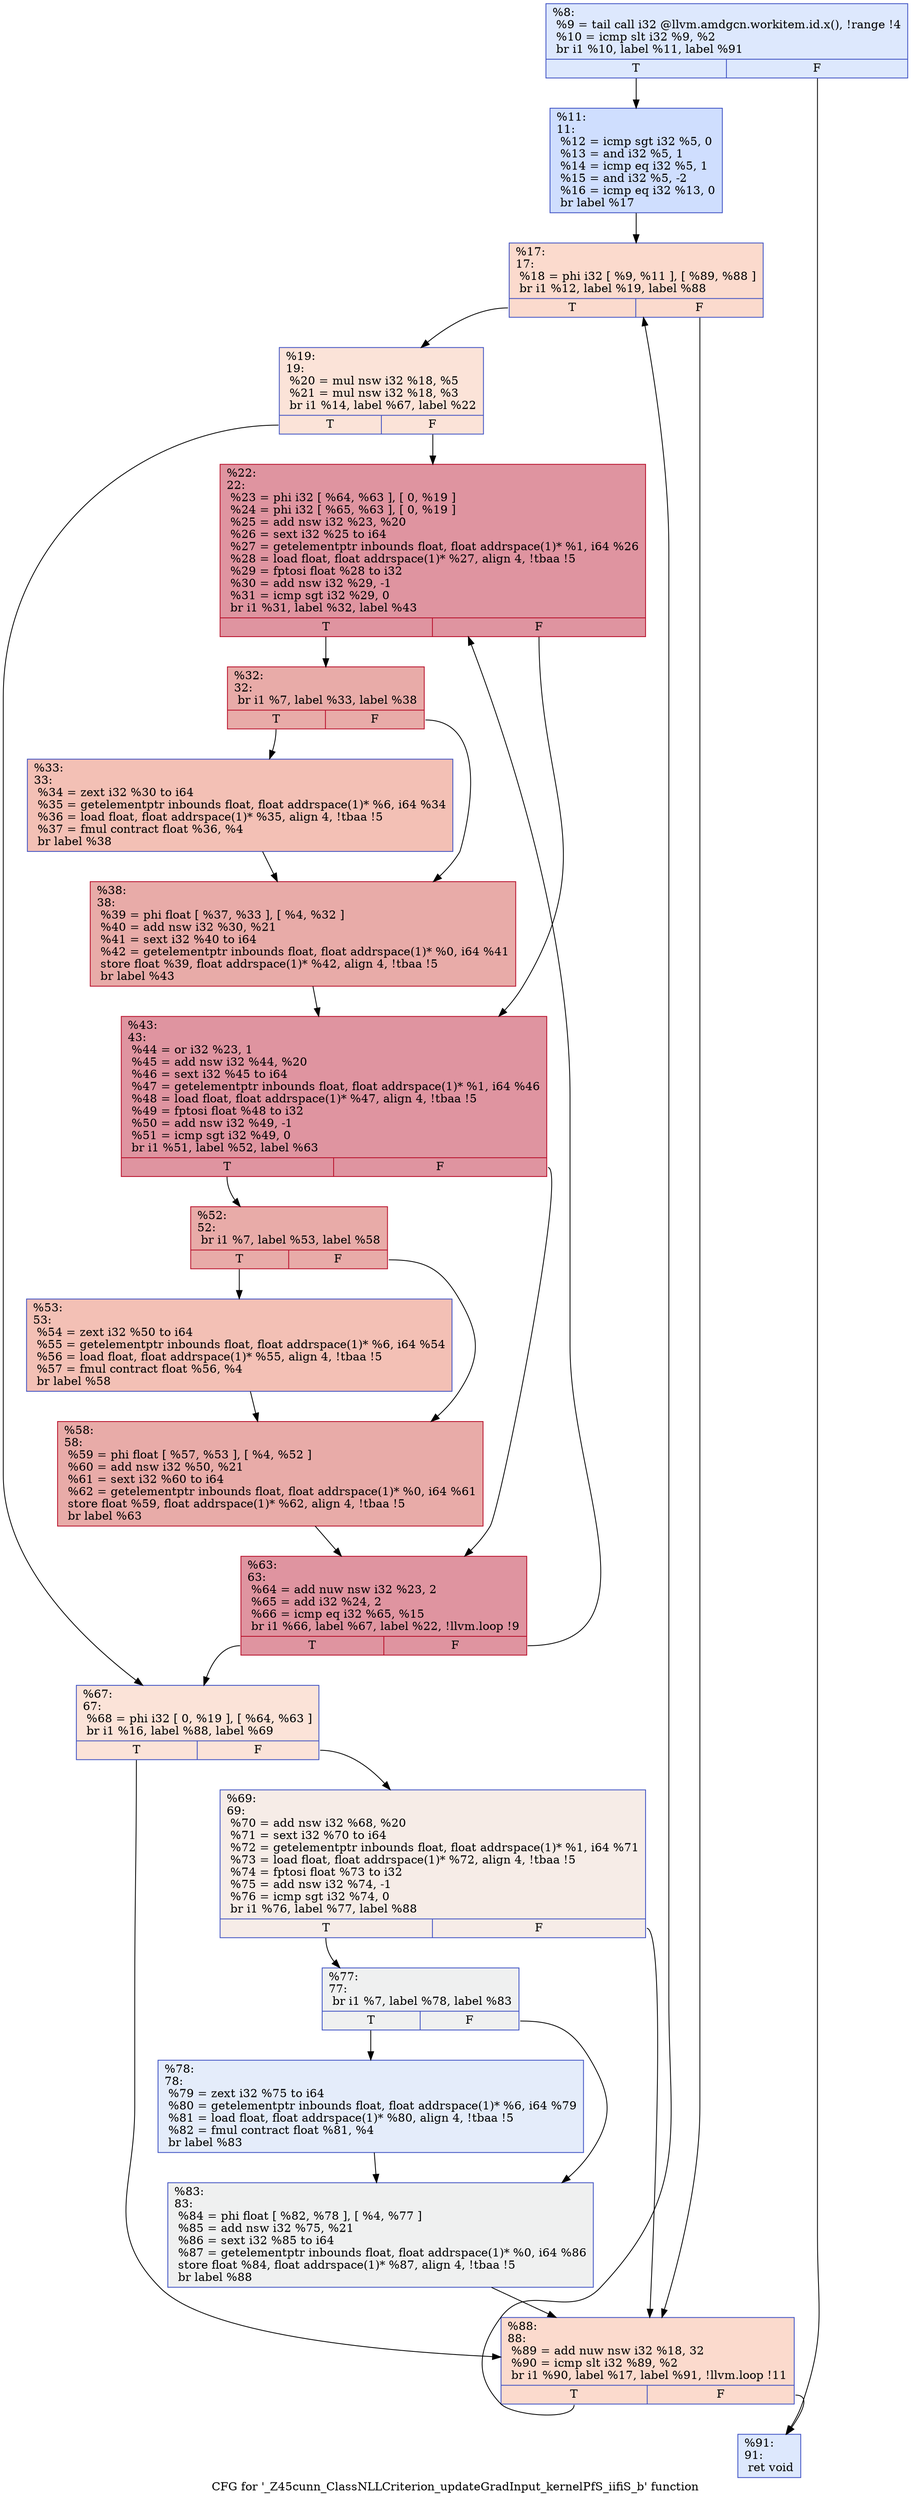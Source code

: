 digraph "CFG for '_Z45cunn_ClassNLLCriterion_updateGradInput_kernelPfS_iifiS_b' function" {
	label="CFG for '_Z45cunn_ClassNLLCriterion_updateGradInput_kernelPfS_iifiS_b' function";

	Node0x558af30 [shape=record,color="#3d50c3ff", style=filled, fillcolor="#b2ccfb70",label="{%8:\l  %9 = tail call i32 @llvm.amdgcn.workitem.id.x(), !range !4\l  %10 = icmp slt i32 %9, %2\l  br i1 %10, label %11, label %91\l|{<s0>T|<s1>F}}"];
	Node0x558af30:s0 -> Node0x558aed0;
	Node0x558af30:s1 -> Node0x558bde0;
	Node0x558aed0 [shape=record,color="#3d50c3ff", style=filled, fillcolor="#93b5fe70",label="{%11:\l11:                                               \l  %12 = icmp sgt i32 %5, 0\l  %13 = and i32 %5, 1\l  %14 = icmp eq i32 %5, 1\l  %15 = and i32 %5, -2\l  %16 = icmp eq i32 %13, 0\l  br label %17\l}"];
	Node0x558aed0 -> Node0x558afc0;
	Node0x558afc0 [shape=record,color="#3d50c3ff", style=filled, fillcolor="#f7ac8e70",label="{%17:\l17:                                               \l  %18 = phi i32 [ %9, %11 ], [ %89, %88 ]\l  br i1 %12, label %19, label %88\l|{<s0>T|<s1>F}}"];
	Node0x558afc0:s0 -> Node0x558cb20;
	Node0x558afc0:s1 -> Node0x558c9e0;
	Node0x558cb20 [shape=record,color="#3d50c3ff", style=filled, fillcolor="#f6bfa670",label="{%19:\l19:                                               \l  %20 = mul nsw i32 %18, %5\l  %21 = mul nsw i32 %18, %3\l  br i1 %14, label %67, label %22\l|{<s0>T|<s1>F}}"];
	Node0x558cb20:s0 -> Node0x558cd80;
	Node0x558cb20:s1 -> Node0x558cdd0;
	Node0x558cdd0 [shape=record,color="#b70d28ff", style=filled, fillcolor="#b70d2870",label="{%22:\l22:                                               \l  %23 = phi i32 [ %64, %63 ], [ 0, %19 ]\l  %24 = phi i32 [ %65, %63 ], [ 0, %19 ]\l  %25 = add nsw i32 %23, %20\l  %26 = sext i32 %25 to i64\l  %27 = getelementptr inbounds float, float addrspace(1)* %1, i64 %26\l  %28 = load float, float addrspace(1)* %27, align 4, !tbaa !5\l  %29 = fptosi float %28 to i32\l  %30 = add nsw i32 %29, -1\l  %31 = icmp sgt i32 %29, 0\l  br i1 %31, label %32, label %43\l|{<s0>T|<s1>F}}"];
	Node0x558cdd0:s0 -> Node0x558d6b0;
	Node0x558cdd0:s1 -> Node0x558d740;
	Node0x558d6b0 [shape=record,color="#b70d28ff", style=filled, fillcolor="#cc403a70",label="{%32:\l32:                                               \l  br i1 %7, label %33, label %38\l|{<s0>T|<s1>F}}"];
	Node0x558d6b0:s0 -> Node0x558c830;
	Node0x558d6b0:s1 -> Node0x558c880;
	Node0x558c830 [shape=record,color="#3d50c3ff", style=filled, fillcolor="#e5705870",label="{%33:\l33:                                               \l  %34 = zext i32 %30 to i64\l  %35 = getelementptr inbounds float, float addrspace(1)* %6, i64 %34\l  %36 = load float, float addrspace(1)* %35, align 4, !tbaa !5\l  %37 = fmul contract float %36, %4\l  br label %38\l}"];
	Node0x558c830 -> Node0x558c880;
	Node0x558c880 [shape=record,color="#b70d28ff", style=filled, fillcolor="#cc403a70",label="{%38:\l38:                                               \l  %39 = phi float [ %37, %33 ], [ %4, %32 ]\l  %40 = add nsw i32 %30, %21\l  %41 = sext i32 %40 to i64\l  %42 = getelementptr inbounds float, float addrspace(1)* %0, i64 %41\l  store float %39, float addrspace(1)* %42, align 4, !tbaa !5\l  br label %43\l}"];
	Node0x558c880 -> Node0x558d740;
	Node0x558d740 [shape=record,color="#b70d28ff", style=filled, fillcolor="#b70d2870",label="{%43:\l43:                                               \l  %44 = or i32 %23, 1\l  %45 = add nsw i32 %44, %20\l  %46 = sext i32 %45 to i64\l  %47 = getelementptr inbounds float, float addrspace(1)* %1, i64 %46\l  %48 = load float, float addrspace(1)* %47, align 4, !tbaa !5\l  %49 = fptosi float %48 to i32\l  %50 = add nsw i32 %49, -1\l  %51 = icmp sgt i32 %49, 0\l  br i1 %51, label %52, label %63\l|{<s0>T|<s1>F}}"];
	Node0x558d740:s0 -> Node0x558eb50;
	Node0x558d740:s1 -> Node0x558cf40;
	Node0x558eb50 [shape=record,color="#b70d28ff", style=filled, fillcolor="#cc403a70",label="{%52:\l52:                                               \l  br i1 %7, label %53, label %58\l|{<s0>T|<s1>F}}"];
	Node0x558eb50:s0 -> Node0x558ec50;
	Node0x558eb50:s1 -> Node0x558eca0;
	Node0x558ec50 [shape=record,color="#3d50c3ff", style=filled, fillcolor="#e5705870",label="{%53:\l53:                                               \l  %54 = zext i32 %50 to i64\l  %55 = getelementptr inbounds float, float addrspace(1)* %6, i64 %54\l  %56 = load float, float addrspace(1)* %55, align 4, !tbaa !5\l  %57 = fmul contract float %56, %4\l  br label %58\l}"];
	Node0x558ec50 -> Node0x558eca0;
	Node0x558eca0 [shape=record,color="#b70d28ff", style=filled, fillcolor="#cc403a70",label="{%58:\l58:                                               \l  %59 = phi float [ %57, %53 ], [ %4, %52 ]\l  %60 = add nsw i32 %50, %21\l  %61 = sext i32 %60 to i64\l  %62 = getelementptr inbounds float, float addrspace(1)* %0, i64 %61\l  store float %59, float addrspace(1)* %62, align 4, !tbaa !5\l  br label %63\l}"];
	Node0x558eca0 -> Node0x558cf40;
	Node0x558cf40 [shape=record,color="#b70d28ff", style=filled, fillcolor="#b70d2870",label="{%63:\l63:                                               \l  %64 = add nuw nsw i32 %23, 2\l  %65 = add i32 %24, 2\l  %66 = icmp eq i32 %65, %15\l  br i1 %66, label %67, label %22, !llvm.loop !9\l|{<s0>T|<s1>F}}"];
	Node0x558cf40:s0 -> Node0x558cd80;
	Node0x558cf40:s1 -> Node0x558cdd0;
	Node0x558cd80 [shape=record,color="#3d50c3ff", style=filled, fillcolor="#f6bfa670",label="{%67:\l67:                                               \l  %68 = phi i32 [ 0, %19 ], [ %64, %63 ]\l  br i1 %16, label %88, label %69\l|{<s0>T|<s1>F}}"];
	Node0x558cd80:s0 -> Node0x558c9e0;
	Node0x558cd80:s1 -> Node0x558f940;
	Node0x558f940 [shape=record,color="#3d50c3ff", style=filled, fillcolor="#ead5c970",label="{%69:\l69:                                               \l  %70 = add nsw i32 %68, %20\l  %71 = sext i32 %70 to i64\l  %72 = getelementptr inbounds float, float addrspace(1)* %1, i64 %71\l  %73 = load float, float addrspace(1)* %72, align 4, !tbaa !5\l  %74 = fptosi float %73 to i32\l  %75 = add nsw i32 %74, -1\l  %76 = icmp sgt i32 %74, 0\l  br i1 %76, label %77, label %88\l|{<s0>T|<s1>F}}"];
	Node0x558f940:s0 -> Node0x558fde0;
	Node0x558f940:s1 -> Node0x558c9e0;
	Node0x558fde0 [shape=record,color="#3d50c3ff", style=filled, fillcolor="#dbdcde70",label="{%77:\l77:                                               \l  br i1 %7, label %78, label %83\l|{<s0>T|<s1>F}}"];
	Node0x558fde0:s0 -> Node0x558fee0;
	Node0x558fde0:s1 -> Node0x558ff30;
	Node0x558fee0 [shape=record,color="#3d50c3ff", style=filled, fillcolor="#c1d4f470",label="{%78:\l78:                                               \l  %79 = zext i32 %75 to i64\l  %80 = getelementptr inbounds float, float addrspace(1)* %6, i64 %79\l  %81 = load float, float addrspace(1)* %80, align 4, !tbaa !5\l  %82 = fmul contract float %81, %4\l  br label %83\l}"];
	Node0x558fee0 -> Node0x558ff30;
	Node0x558ff30 [shape=record,color="#3d50c3ff", style=filled, fillcolor="#dbdcde70",label="{%83:\l83:                                               \l  %84 = phi float [ %82, %78 ], [ %4, %77 ]\l  %85 = add nsw i32 %75, %21\l  %86 = sext i32 %85 to i64\l  %87 = getelementptr inbounds float, float addrspace(1)* %0, i64 %86\l  store float %84, float addrspace(1)* %87, align 4, !tbaa !5\l  br label %88\l}"];
	Node0x558ff30 -> Node0x558c9e0;
	Node0x558c9e0 [shape=record,color="#3d50c3ff", style=filled, fillcolor="#f7ac8e70",label="{%88:\l88:                                               \l  %89 = add nuw nsw i32 %18, 32\l  %90 = icmp slt i32 %89, %2\l  br i1 %90, label %17, label %91, !llvm.loop !11\l|{<s0>T|<s1>F}}"];
	Node0x558c9e0:s0 -> Node0x558afc0;
	Node0x558c9e0:s1 -> Node0x558bde0;
	Node0x558bde0 [shape=record,color="#3d50c3ff", style=filled, fillcolor="#b2ccfb70",label="{%91:\l91:                                               \l  ret void\l}"];
}
